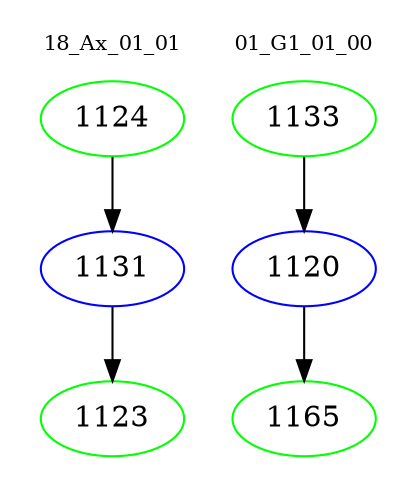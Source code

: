 digraph{
subgraph cluster_0 {
color = white
label = "18_Ax_01_01";
fontsize=10;
T0_1124 [label="1124", color="green"]
T0_1124 -> T0_1131 [color="black"]
T0_1131 [label="1131", color="blue"]
T0_1131 -> T0_1123 [color="black"]
T0_1123 [label="1123", color="green"]
}
subgraph cluster_1 {
color = white
label = "01_G1_01_00";
fontsize=10;
T1_1133 [label="1133", color="green"]
T1_1133 -> T1_1120 [color="black"]
T1_1120 [label="1120", color="blue"]
T1_1120 -> T1_1165 [color="black"]
T1_1165 [label="1165", color="green"]
}
}
